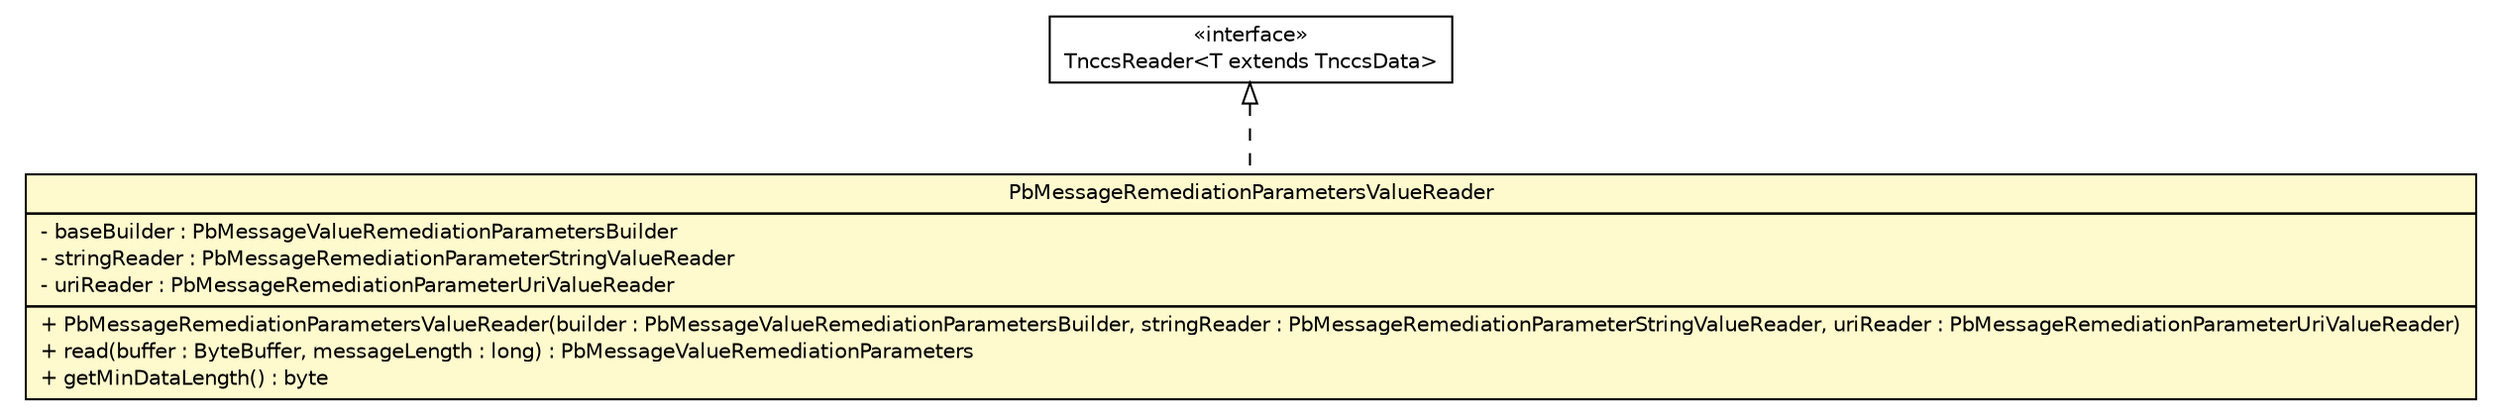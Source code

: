 #!/usr/local/bin/dot
#
# Class diagram 
# Generated by UMLGraph version R5_6 (http://www.umlgraph.org/)
#

digraph G {
	edge [fontname="Helvetica",fontsize=10,labelfontname="Helvetica",labelfontsize=10];
	node [fontname="Helvetica",fontsize=10,shape=plaintext];
	nodesep=0.25;
	ranksep=0.5;
	// de.hsbremen.tc.tnc.message.tnccs.serialize.bytebuffer.TnccsReader<T extends de.hsbremen.tc.tnc.message.tnccs.TnccsData>
	c111215 [label=<<table title="de.hsbremen.tc.tnc.message.tnccs.serialize.bytebuffer.TnccsReader" border="0" cellborder="1" cellspacing="0" cellpadding="2" port="p" href="../../../../../../../de/hsbremen/tc/tnc/message/tnccs/serialize/bytebuffer/TnccsReader.html">
		<tr><td><table border="0" cellspacing="0" cellpadding="1">
<tr><td align="center" balign="center"> &#171;interface&#187; </td></tr>
<tr><td align="center" balign="center"> TnccsReader&lt;T extends TnccsData&gt; </td></tr>
		</table></td></tr>
		</table>>, URL="../../../../../../../de/hsbremen/tc/tnc/message/tnccs/serialize/bytebuffer/TnccsReader.html", fontname="Helvetica", fontcolor="black", fontsize=10.0];
	// org.ietf.nea.pb.serialize.reader.bytebuffer.PbMessageRemediationParametersValueReader
	c111482 [label=<<table title="org.ietf.nea.pb.serialize.reader.bytebuffer.PbMessageRemediationParametersValueReader" border="0" cellborder="1" cellspacing="0" cellpadding="2" port="p" bgcolor="lemonChiffon" href="./PbMessageRemediationParametersValueReader.html">
		<tr><td><table border="0" cellspacing="0" cellpadding="1">
<tr><td align="center" balign="center"> PbMessageRemediationParametersValueReader </td></tr>
		</table></td></tr>
		<tr><td><table border="0" cellspacing="0" cellpadding="1">
<tr><td align="left" balign="left"> - baseBuilder : PbMessageValueRemediationParametersBuilder </td></tr>
<tr><td align="left" balign="left"> - stringReader : PbMessageRemediationParameterStringValueReader </td></tr>
<tr><td align="left" balign="left"> - uriReader : PbMessageRemediationParameterUriValueReader </td></tr>
		</table></td></tr>
		<tr><td><table border="0" cellspacing="0" cellpadding="1">
<tr><td align="left" balign="left"> + PbMessageRemediationParametersValueReader(builder : PbMessageValueRemediationParametersBuilder, stringReader : PbMessageRemediationParameterStringValueReader, uriReader : PbMessageRemediationParameterUriValueReader) </td></tr>
<tr><td align="left" balign="left"> + read(buffer : ByteBuffer, messageLength : long) : PbMessageValueRemediationParameters </td></tr>
<tr><td align="left" balign="left"> + getMinDataLength() : byte </td></tr>
		</table></td></tr>
		</table>>, URL="./PbMessageRemediationParametersValueReader.html", fontname="Helvetica", fontcolor="black", fontsize=10.0];
	//org.ietf.nea.pb.serialize.reader.bytebuffer.PbMessageRemediationParametersValueReader implements de.hsbremen.tc.tnc.message.tnccs.serialize.bytebuffer.TnccsReader<T extends de.hsbremen.tc.tnc.message.tnccs.TnccsData>
	c111215:p -> c111482:p [dir=back,arrowtail=empty,style=dashed];
}

